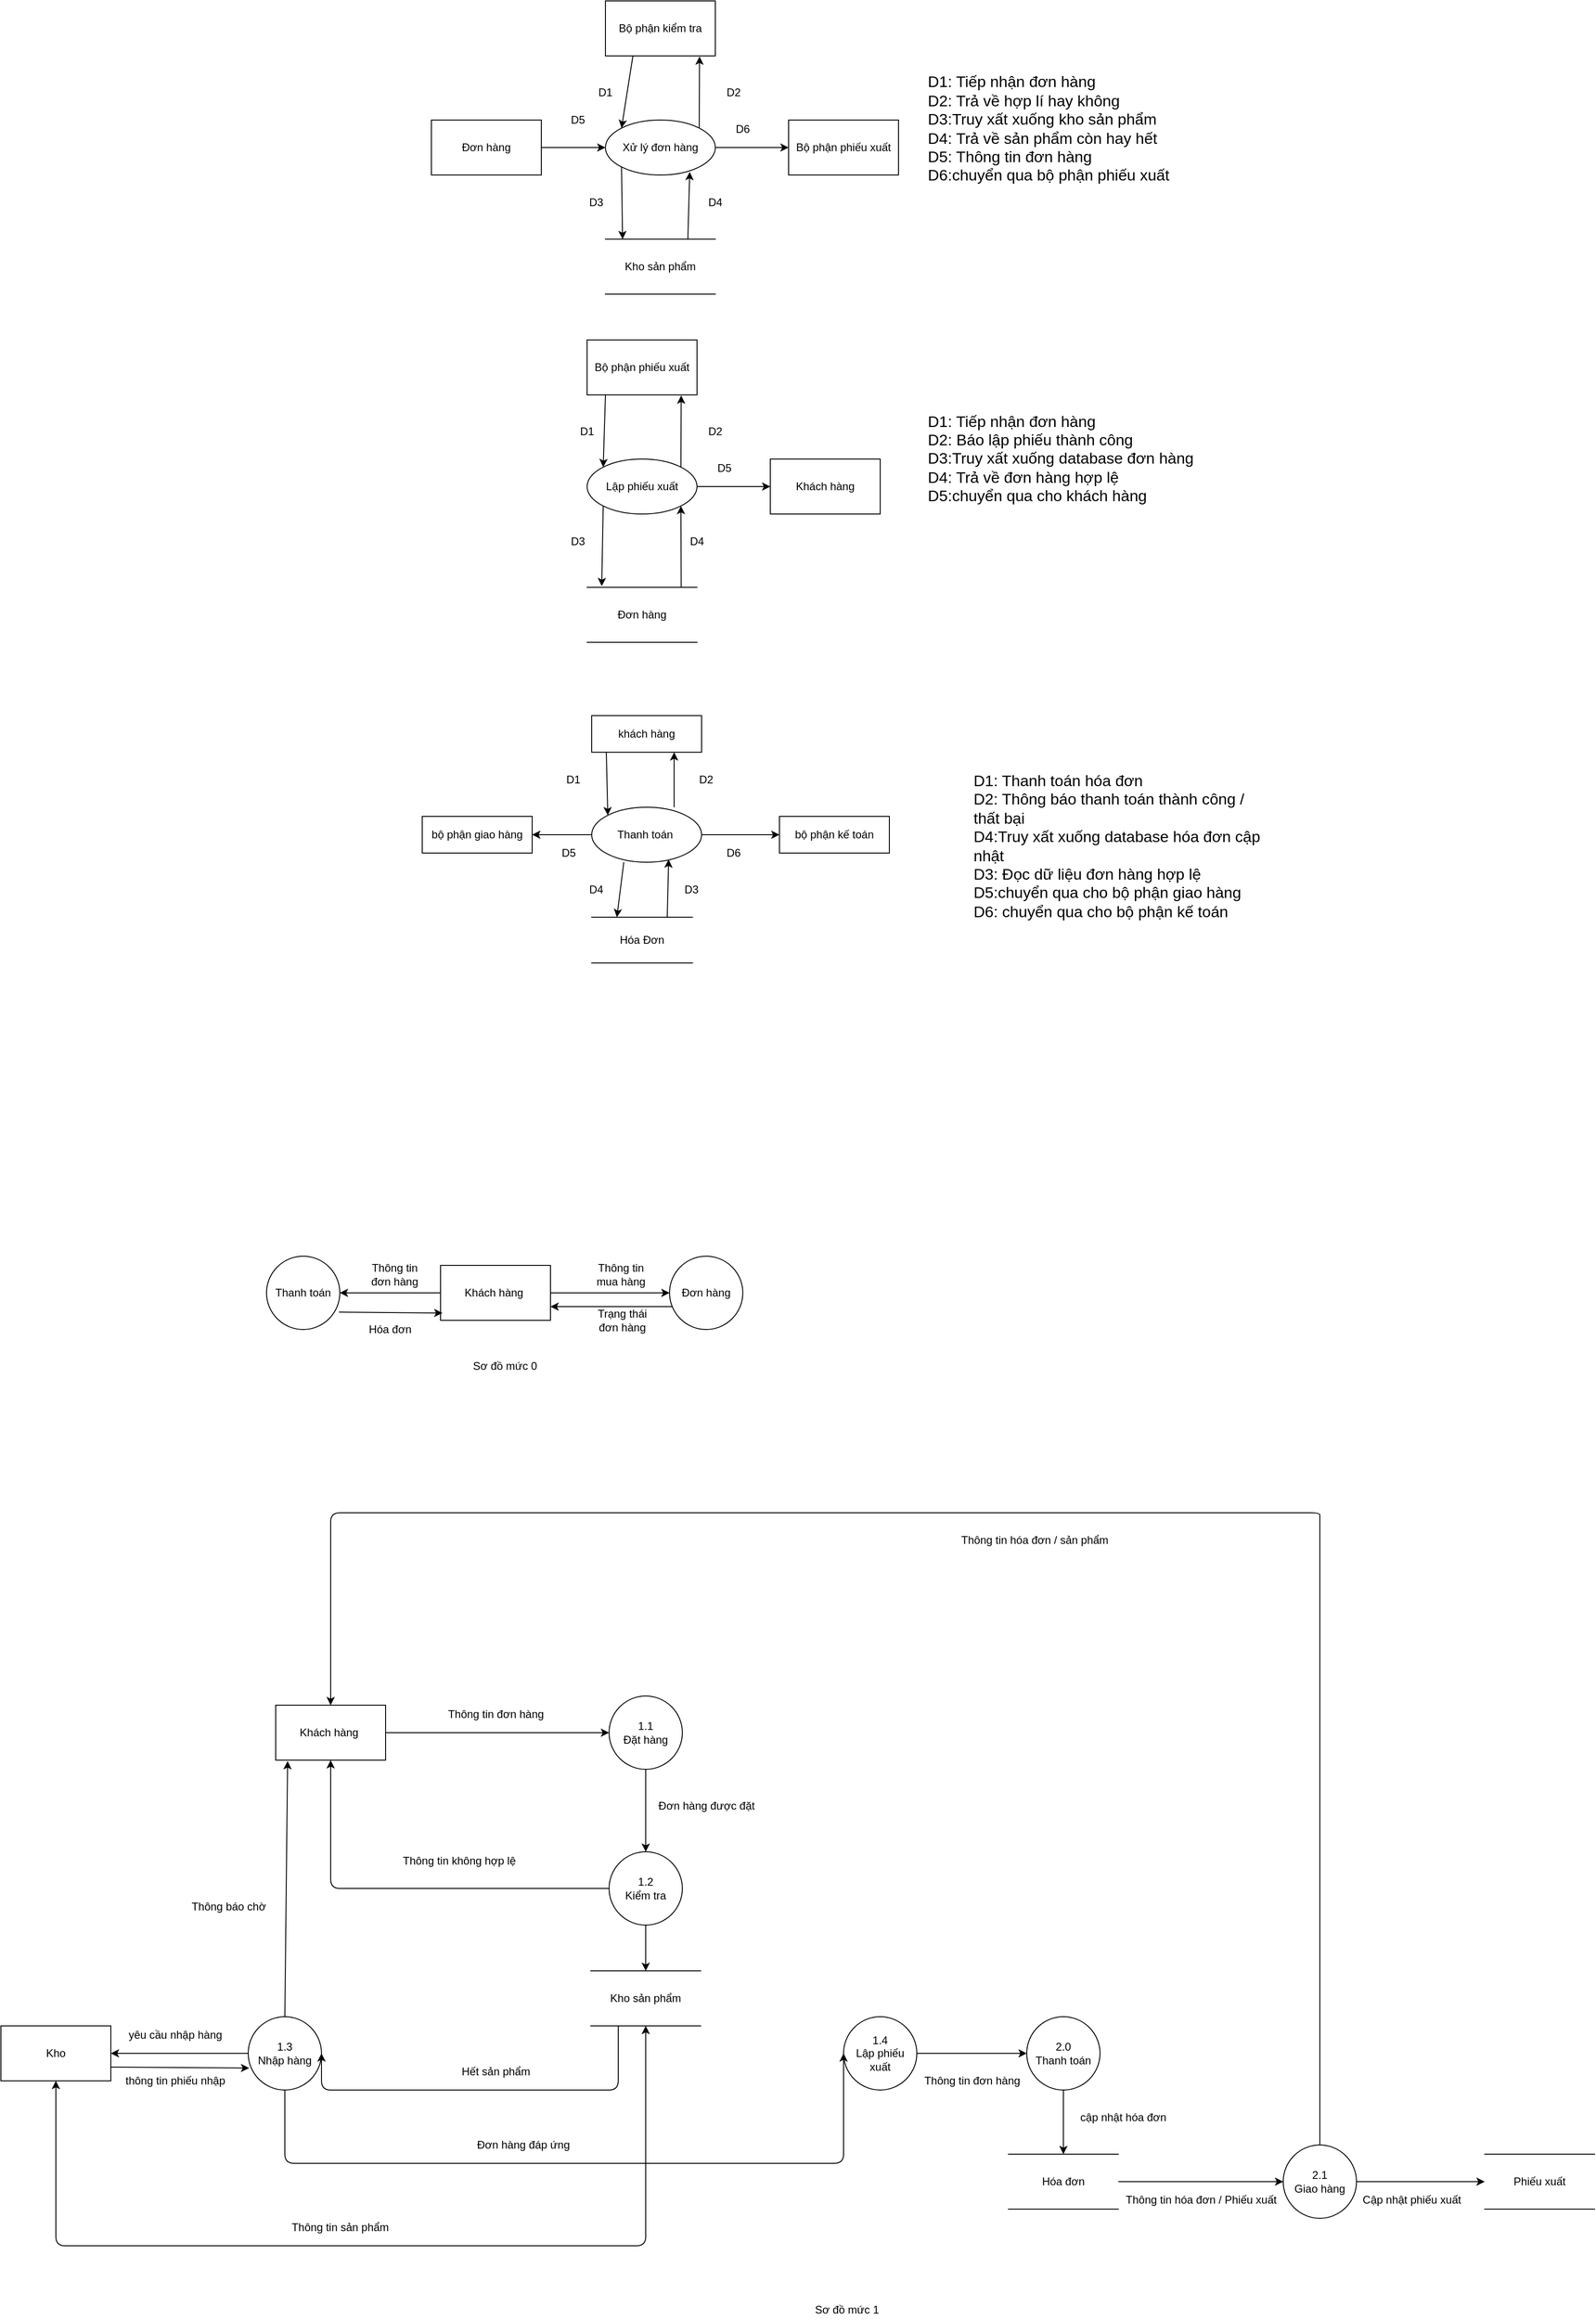 <mxfile version="13.9.1" type="device"><diagram id="bgqmXhsrv_q2P5eaUpxD" name="Page-1"><mxGraphModel dx="2147" dy="2864" grid="1" gridSize="10" guides="1" tooltips="1" connect="1" arrows="1" fold="1" page="1" pageScale="1" pageWidth="827" pageHeight="1169" math="0" shadow="0"><root><mxCell id="0"/><mxCell id="1" parent="0"/><mxCell id="6-ehB5AVo-i3XVmcm-eD-2" value="Khách hàng&amp;nbsp;" style="rounded=0;whiteSpace=wrap;html=1;" vertex="1" parent="1"><mxGeometry x="230" y="170" width="120" height="60" as="geometry"/></mxCell><mxCell id="6-ehB5AVo-i3XVmcm-eD-5" value="Thanh toán" style="ellipse;whiteSpace=wrap;html=1;aspect=fixed;" vertex="1" parent="1"><mxGeometry x="40" y="160" width="80" height="80" as="geometry"/></mxCell><mxCell id="6-ehB5AVo-i3XVmcm-eD-6" value="Đơn hàng" style="ellipse;whiteSpace=wrap;html=1;aspect=fixed;" vertex="1" parent="1"><mxGeometry x="480" y="160" width="80" height="80" as="geometry"/></mxCell><mxCell id="6-ehB5AVo-i3XVmcm-eD-7" value="" style="endArrow=classic;html=1;exitX=0;exitY=0.5;exitDx=0;exitDy=0;entryX=1;entryY=0.5;entryDx=0;entryDy=0;" edge="1" parent="1" source="6-ehB5AVo-i3XVmcm-eD-2" target="6-ehB5AVo-i3XVmcm-eD-5"><mxGeometry width="50" height="50" relative="1" as="geometry"><mxPoint x="220" y="300" as="sourcePoint"/><mxPoint x="270" y="250" as="targetPoint"/></mxGeometry></mxCell><mxCell id="6-ehB5AVo-i3XVmcm-eD-8" value="" style="endArrow=classic;html=1;exitX=1;exitY=0.5;exitDx=0;exitDy=0;entryX=0;entryY=0.5;entryDx=0;entryDy=0;" edge="1" parent="1" source="6-ehB5AVo-i3XVmcm-eD-2" target="6-ehB5AVo-i3XVmcm-eD-6"><mxGeometry width="50" height="50" relative="1" as="geometry"><mxPoint x="220" y="300" as="sourcePoint"/><mxPoint x="270" y="250" as="targetPoint"/></mxGeometry></mxCell><mxCell id="6-ehB5AVo-i3XVmcm-eD-9" value="Thông tin đơn hàng" style="text;html=1;strokeColor=none;fillColor=none;align=center;verticalAlign=middle;whiteSpace=wrap;rounded=0;" vertex="1" parent="1"><mxGeometry x="150" y="170" width="60" height="20" as="geometry"/></mxCell><mxCell id="6-ehB5AVo-i3XVmcm-eD-10" value="" style="endArrow=classic;html=1;exitX=0.988;exitY=0.763;exitDx=0;exitDy=0;entryX=0.017;entryY=0.867;entryDx=0;entryDy=0;entryPerimeter=0;exitPerimeter=0;" edge="1" parent="1" source="6-ehB5AVo-i3XVmcm-eD-5" target="6-ehB5AVo-i3XVmcm-eD-2"><mxGeometry width="50" height="50" relative="1" as="geometry"><mxPoint x="220" y="280" as="sourcePoint"/><mxPoint x="270" y="230" as="targetPoint"/></mxGeometry></mxCell><mxCell id="6-ehB5AVo-i3XVmcm-eD-11" value="Hóa đơn" style="text;html=1;strokeColor=none;fillColor=none;align=center;verticalAlign=middle;whiteSpace=wrap;rounded=0;" vertex="1" parent="1"><mxGeometry x="150" y="230" width="50" height="20" as="geometry"/></mxCell><mxCell id="6-ehB5AVo-i3XVmcm-eD-12" value="Thông tin mua hàng" style="text;html=1;strokeColor=none;fillColor=none;align=center;verticalAlign=middle;whiteSpace=wrap;rounded=0;" vertex="1" parent="1"><mxGeometry x="394" y="170" width="66" height="20" as="geometry"/></mxCell><mxCell id="6-ehB5AVo-i3XVmcm-eD-13" value="" style="endArrow=classic;html=1;entryX=1;entryY=0.75;entryDx=0;entryDy=0;exitX=0.038;exitY=0.688;exitDx=0;exitDy=0;exitPerimeter=0;" edge="1" parent="1" source="6-ehB5AVo-i3XVmcm-eD-6" target="6-ehB5AVo-i3XVmcm-eD-2"><mxGeometry width="50" height="50" relative="1" as="geometry"><mxPoint x="220" y="250" as="sourcePoint"/><mxPoint x="270" y="200" as="targetPoint"/></mxGeometry></mxCell><mxCell id="6-ehB5AVo-i3XVmcm-eD-14" value="Trạng thái đơn hàng" style="text;html=1;strokeColor=none;fillColor=none;align=center;verticalAlign=middle;whiteSpace=wrap;rounded=0;" vertex="1" parent="1"><mxGeometry x="397" y="220" width="63" height="20" as="geometry"/></mxCell><mxCell id="6-ehB5AVo-i3XVmcm-eD-16" value="Khách hàng&amp;nbsp;" style="rounded=0;whiteSpace=wrap;html=1;" vertex="1" parent="1"><mxGeometry x="50" y="650" width="120" height="60" as="geometry"/></mxCell><mxCell id="6-ehB5AVo-i3XVmcm-eD-17" value="Sơ đồ mức 1&amp;nbsp;" style="text;html=1;align=center;verticalAlign=middle;resizable=0;points=[];autosize=1;" vertex="1" parent="1"><mxGeometry x="630" y="1300" width="90" height="20" as="geometry"/></mxCell><mxCell id="6-ehB5AVo-i3XVmcm-eD-18" value="1.1&lt;br&gt;Đặt hàng" style="ellipse;whiteSpace=wrap;html=1;aspect=fixed;" vertex="1" parent="1"><mxGeometry x="414" y="640" width="80" height="80" as="geometry"/></mxCell><mxCell id="6-ehB5AVo-i3XVmcm-eD-19" value="" style="endArrow=classic;html=1;exitX=1;exitY=0.5;exitDx=0;exitDy=0;entryX=0;entryY=0.5;entryDx=0;entryDy=0;" edge="1" parent="1" source="6-ehB5AVo-i3XVmcm-eD-16" target="6-ehB5AVo-i3XVmcm-eD-18"><mxGeometry width="50" height="50" relative="1" as="geometry"><mxPoint x="220" y="710" as="sourcePoint"/><mxPoint x="270" y="660" as="targetPoint"/></mxGeometry></mxCell><mxCell id="6-ehB5AVo-i3XVmcm-eD-20" value="Thông tin đơn hàng" style="text;html=1;align=center;verticalAlign=middle;resizable=0;points=[];autosize=1;" vertex="1" parent="1"><mxGeometry x="230" y="650" width="120" height="20" as="geometry"/></mxCell><mxCell id="6-ehB5AVo-i3XVmcm-eD-21" value="1.2&lt;br&gt;Kiểm tra" style="ellipse;whiteSpace=wrap;html=1;aspect=fixed;" vertex="1" parent="1"><mxGeometry x="414" y="810" width="80" height="80" as="geometry"/></mxCell><mxCell id="6-ehB5AVo-i3XVmcm-eD-22" value="" style="endArrow=classic;html=1;exitX=0.5;exitY=1;exitDx=0;exitDy=0;entryX=0.5;entryY=0;entryDx=0;entryDy=0;" edge="1" parent="1" source="6-ehB5AVo-i3XVmcm-eD-18" target="6-ehB5AVo-i3XVmcm-eD-21"><mxGeometry width="50" height="50" relative="1" as="geometry"><mxPoint x="220" y="720" as="sourcePoint"/><mxPoint x="270" y="670" as="targetPoint"/></mxGeometry></mxCell><mxCell id="6-ehB5AVo-i3XVmcm-eD-23" value="Đơn hàng được đặt" style="text;html=1;align=center;verticalAlign=middle;resizable=0;points=[];autosize=1;" vertex="1" parent="1"><mxGeometry x="460" y="750" width="120" height="20" as="geometry"/></mxCell><mxCell id="6-ehB5AVo-i3XVmcm-eD-24" value="" style="endArrow=classic;html=1;exitX=0.5;exitY=1;exitDx=0;exitDy=0;" edge="1" parent="1" source="6-ehB5AVo-i3XVmcm-eD-21" target="6-ehB5AVo-i3XVmcm-eD-25"><mxGeometry width="50" height="50" relative="1" as="geometry"><mxPoint x="220" y="920" as="sourcePoint"/><mxPoint x="454" y="940" as="targetPoint"/></mxGeometry></mxCell><mxCell id="6-ehB5AVo-i3XVmcm-eD-25" value="Kho sản phẩm" style="shape=partialRectangle;whiteSpace=wrap;html=1;left=0;right=0;fillColor=none;" vertex="1" parent="1"><mxGeometry x="394" y="940" width="120" height="60" as="geometry"/></mxCell><mxCell id="6-ehB5AVo-i3XVmcm-eD-26" value="" style="endArrow=classic;html=1;exitX=0;exitY=0.5;exitDx=0;exitDy=0;entryX=0.5;entryY=1;entryDx=0;entryDy=0;" edge="1" parent="1" source="6-ehB5AVo-i3XVmcm-eD-21" target="6-ehB5AVo-i3XVmcm-eD-16"><mxGeometry width="50" height="50" relative="1" as="geometry"><mxPoint x="220" y="820" as="sourcePoint"/><mxPoint x="270" y="770" as="targetPoint"/><Array as="points"><mxPoint x="110" y="850"/></Array></mxGeometry></mxCell><mxCell id="6-ehB5AVo-i3XVmcm-eD-27" value="Thông tin không hợp lệ" style="text;html=1;align=center;verticalAlign=middle;resizable=0;points=[];autosize=1;" vertex="1" parent="1"><mxGeometry x="180" y="810" width="140" height="20" as="geometry"/></mxCell><mxCell id="6-ehB5AVo-i3XVmcm-eD-30" value="Hết sản phẩm" style="text;html=1;align=center;verticalAlign=middle;resizable=0;points=[];autosize=1;" vertex="1" parent="1"><mxGeometry x="245" y="1040" width="90" height="20" as="geometry"/></mxCell><mxCell id="6-ehB5AVo-i3XVmcm-eD-31" value="1.3&lt;br&gt;Nhập hàng" style="ellipse;whiteSpace=wrap;html=1;aspect=fixed;" vertex="1" parent="1"><mxGeometry x="20" y="990" width="80" height="80" as="geometry"/></mxCell><mxCell id="6-ehB5AVo-i3XVmcm-eD-32" value="" style="endArrow=classic;html=1;exitX=0.5;exitY=0;exitDx=0;exitDy=0;" edge="1" parent="1" source="6-ehB5AVo-i3XVmcm-eD-31"><mxGeometry width="50" height="50" relative="1" as="geometry"><mxPoint x="90" y="930" as="sourcePoint"/><mxPoint x="63" y="711" as="targetPoint"/></mxGeometry></mxCell><mxCell id="6-ehB5AVo-i3XVmcm-eD-33" value="Thông báo chờ&amp;nbsp;" style="text;html=1;align=center;verticalAlign=middle;resizable=0;points=[];autosize=1;" vertex="1" parent="1"><mxGeometry x="-50" y="860" width="100" height="20" as="geometry"/></mxCell><mxCell id="6-ehB5AVo-i3XVmcm-eD-34" value="" style="endArrow=classic;html=1;exitX=0;exitY=0.5;exitDx=0;exitDy=0;entryX=1;entryY=0.5;entryDx=0;entryDy=0;" edge="1" parent="1" source="6-ehB5AVo-i3XVmcm-eD-31" target="6-ehB5AVo-i3XVmcm-eD-36"><mxGeometry width="50" height="50" relative="1" as="geometry"><mxPoint x="90" y="930" as="sourcePoint"/><mxPoint x="-130" y="1030" as="targetPoint"/></mxGeometry></mxCell><mxCell id="6-ehB5AVo-i3XVmcm-eD-36" value="Kho" style="rounded=0;whiteSpace=wrap;html=1;" vertex="1" parent="1"><mxGeometry x="-250" y="1000" width="120" height="60" as="geometry"/></mxCell><mxCell id="6-ehB5AVo-i3XVmcm-eD-37" value="yêu cầu nhập hàng" style="text;html=1;align=center;verticalAlign=middle;resizable=0;points=[];autosize=1;" vertex="1" parent="1"><mxGeometry x="-120" y="1000" width="120" height="20" as="geometry"/></mxCell><mxCell id="6-ehB5AVo-i3XVmcm-eD-39" value="" style="endArrow=classic;startArrow=classic;html=1;entryX=0.5;entryY=1;entryDx=0;entryDy=0;exitX=0.5;exitY=1;exitDx=0;exitDy=0;" edge="1" parent="1" source="6-ehB5AVo-i3XVmcm-eD-25" target="6-ehB5AVo-i3XVmcm-eD-36"><mxGeometry width="50" height="50" relative="1" as="geometry"><mxPoint x="-190" y="1140" as="sourcePoint"/><mxPoint x="-90" y="1170" as="targetPoint"/><Array as="points"><mxPoint x="454" y="1240"/><mxPoint x="-190" y="1240"/></Array></mxGeometry></mxCell><mxCell id="6-ehB5AVo-i3XVmcm-eD-41" value="Thông tin sản phẩm" style="text;html=1;align=center;verticalAlign=middle;resizable=0;points=[];autosize=1;" vertex="1" parent="1"><mxGeometry x="55" y="1210" width="130" height="20" as="geometry"/></mxCell><mxCell id="6-ehB5AVo-i3XVmcm-eD-42" value="" style="endArrow=classic;html=1;exitX=1;exitY=0.75;exitDx=0;exitDy=0;entryX=0.013;entryY=0.7;entryDx=0;entryDy=0;entryPerimeter=0;" edge="1" parent="1" source="6-ehB5AVo-i3XVmcm-eD-36" target="6-ehB5AVo-i3XVmcm-eD-31"><mxGeometry width="50" height="50" relative="1" as="geometry"><mxPoint x="130" y="1120" as="sourcePoint"/><mxPoint x="180" y="1070" as="targetPoint"/></mxGeometry></mxCell><mxCell id="6-ehB5AVo-i3XVmcm-eD-43" value="thông tin phiếu nhập" style="text;html=1;align=center;verticalAlign=middle;resizable=0;points=[];autosize=1;" vertex="1" parent="1"><mxGeometry x="-125" y="1050" width="130" height="20" as="geometry"/></mxCell><mxCell id="6-ehB5AVo-i3XVmcm-eD-47" value="1.4&lt;br&gt;Lập phiếu xuất" style="ellipse;whiteSpace=wrap;html=1;aspect=fixed;" vertex="1" parent="1"><mxGeometry x="670" y="990" width="80" height="80" as="geometry"/></mxCell><mxCell id="6-ehB5AVo-i3XVmcm-eD-48" value="" style="edgeStyle=elbowEdgeStyle;elbow=vertical;endArrow=classic;html=1;exitX=0.5;exitY=1;exitDx=0;exitDy=0;entryX=0;entryY=0.5;entryDx=0;entryDy=0;" edge="1" parent="1" source="6-ehB5AVo-i3XVmcm-eD-31" target="6-ehB5AVo-i3XVmcm-eD-47"><mxGeometry width="50" height="50" relative="1" as="geometry"><mxPoint x="450" y="1100" as="sourcePoint"/><mxPoint x="500" y="1050" as="targetPoint"/><Array as="points"><mxPoint x="420" y="1150"/><mxPoint x="630" y="1070"/></Array></mxGeometry></mxCell><mxCell id="6-ehB5AVo-i3XVmcm-eD-49" value="" style="edgeStyle=elbowEdgeStyle;elbow=vertical;endArrow=classic;html=1;exitX=0.25;exitY=1;exitDx=0;exitDy=0;entryX=1;entryY=0.5;entryDx=0;entryDy=0;" edge="1" parent="1" source="6-ehB5AVo-i3XVmcm-eD-25" target="6-ehB5AVo-i3XVmcm-eD-31"><mxGeometry width="50" height="50" relative="1" as="geometry"><mxPoint x="450" y="1100" as="sourcePoint"/><mxPoint x="500" y="1050" as="targetPoint"/><Array as="points"><mxPoint x="260" y="1070"/></Array></mxGeometry></mxCell><mxCell id="6-ehB5AVo-i3XVmcm-eD-50" value="Đơn hàng đáp ứng" style="text;html=1;align=center;verticalAlign=middle;resizable=0;points=[];autosize=1;" vertex="1" parent="1"><mxGeometry x="260" y="1120" width="120" height="20" as="geometry"/></mxCell><mxCell id="6-ehB5AVo-i3XVmcm-eD-51" value="2.0&lt;br&gt;Thanh toán" style="ellipse;whiteSpace=wrap;html=1;aspect=fixed;" vertex="1" parent="1"><mxGeometry x="870" y="990" width="80" height="80" as="geometry"/></mxCell><mxCell id="6-ehB5AVo-i3XVmcm-eD-52" value="" style="endArrow=classic;html=1;entryX=0;entryY=0.5;entryDx=0;entryDy=0;" edge="1" parent="1" target="6-ehB5AVo-i3XVmcm-eD-51"><mxGeometry width="50" height="50" relative="1" as="geometry"><mxPoint x="750" y="1030" as="sourcePoint"/><mxPoint x="780" y="1000" as="targetPoint"/></mxGeometry></mxCell><mxCell id="6-ehB5AVo-i3XVmcm-eD-53" value="Thông tin đơn hàng" style="text;html=1;align=center;verticalAlign=middle;resizable=0;points=[];autosize=1;" vertex="1" parent="1"><mxGeometry x="750" y="1050" width="120" height="20" as="geometry"/></mxCell><mxCell id="6-ehB5AVo-i3XVmcm-eD-54" value="Hóa đơn" style="shape=partialRectangle;whiteSpace=wrap;html=1;left=0;right=0;fillColor=none;" vertex="1" parent="1"><mxGeometry x="850" y="1140" width="120" height="60" as="geometry"/></mxCell><mxCell id="6-ehB5AVo-i3XVmcm-eD-55" value="" style="endArrow=classic;html=1;exitX=0.5;exitY=1;exitDx=0;exitDy=0;entryX=0.5;entryY=0;entryDx=0;entryDy=0;" edge="1" parent="1" source="6-ehB5AVo-i3XVmcm-eD-51" target="6-ehB5AVo-i3XVmcm-eD-54"><mxGeometry width="50" height="50" relative="1" as="geometry"><mxPoint x="730" y="1050" as="sourcePoint"/><mxPoint x="780" y="1000" as="targetPoint"/></mxGeometry></mxCell><mxCell id="6-ehB5AVo-i3XVmcm-eD-56" value="cập nhật hóa đơn" style="text;html=1;align=center;verticalAlign=middle;resizable=0;points=[];autosize=1;" vertex="1" parent="1"><mxGeometry x="920" y="1090" width="110" height="20" as="geometry"/></mxCell><mxCell id="6-ehB5AVo-i3XVmcm-eD-57" value="" style="endArrow=classic;html=1;exitX=1;exitY=0.5;exitDx=0;exitDy=0;entryX=0;entryY=0.5;entryDx=0;entryDy=0;" edge="1" parent="1" source="6-ehB5AVo-i3XVmcm-eD-54" target="6-ehB5AVo-i3XVmcm-eD-58"><mxGeometry width="50" height="50" relative="1" as="geometry"><mxPoint x="1110" y="1050" as="sourcePoint"/><mxPoint x="1140" y="1170" as="targetPoint"/></mxGeometry></mxCell><mxCell id="6-ehB5AVo-i3XVmcm-eD-58" value="2.1&lt;br&gt;Giao hàng&lt;br&gt;" style="ellipse;whiteSpace=wrap;html=1;aspect=fixed;" vertex="1" parent="1"><mxGeometry x="1150" y="1130" width="80" height="80" as="geometry"/></mxCell><mxCell id="6-ehB5AVo-i3XVmcm-eD-59" value="Thông tin hóa đơn / Phiếu xuất" style="text;html=1;align=center;verticalAlign=middle;resizable=0;points=[];autosize=1;" vertex="1" parent="1"><mxGeometry x="970" y="1180" width="180" height="20" as="geometry"/></mxCell><mxCell id="6-ehB5AVo-i3XVmcm-eD-60" value="" style="endArrow=classic;html=1;exitX=1;exitY=0.5;exitDx=0;exitDy=0;entryX=0;entryY=0.5;entryDx=0;entryDy=0;" edge="1" parent="1" source="6-ehB5AVo-i3XVmcm-eD-58" target="6-ehB5AVo-i3XVmcm-eD-61"><mxGeometry width="50" height="50" relative="1" as="geometry"><mxPoint x="1210" y="1050" as="sourcePoint"/><mxPoint x="1320" y="1170" as="targetPoint"/><Array as="points"><mxPoint x="1280" y="1170"/></Array></mxGeometry></mxCell><mxCell id="6-ehB5AVo-i3XVmcm-eD-61" value="Phiếu xuất" style="shape=partialRectangle;whiteSpace=wrap;html=1;left=0;right=0;fillColor=none;" vertex="1" parent="1"><mxGeometry x="1370" y="1140" width="120" height="60" as="geometry"/></mxCell><mxCell id="6-ehB5AVo-i3XVmcm-eD-63" value="Cập nhật phiếu xuất" style="text;html=1;align=center;verticalAlign=middle;resizable=0;points=[];autosize=1;" vertex="1" parent="1"><mxGeometry x="1230" y="1180" width="120" height="20" as="geometry"/></mxCell><mxCell id="6-ehB5AVo-i3XVmcm-eD-64" value="" style="endArrow=classic;html=1;exitX=0.5;exitY=0;exitDx=0;exitDy=0;entryX=0.5;entryY=0;entryDx=0;entryDy=0;" edge="1" parent="1" source="6-ehB5AVo-i3XVmcm-eD-58" target="6-ehB5AVo-i3XVmcm-eD-16"><mxGeometry width="50" height="50" relative="1" as="geometry"><mxPoint x="1210" y="1050" as="sourcePoint"/><mxPoint x="1260" y="1000" as="targetPoint"/><Array as="points"><mxPoint x="1190" y="650"/><mxPoint x="1190" y="450"/><mxPoint x="1190" y="440"/><mxPoint x="110" y="440"/></Array></mxGeometry></mxCell><mxCell id="6-ehB5AVo-i3XVmcm-eD-65" value="Thông tin hóa đơn / sản phẩm&amp;nbsp;" style="text;html=1;align=center;verticalAlign=middle;resizable=0;points=[];autosize=1;" vertex="1" parent="1"><mxGeometry x="790" y="460" width="180" height="20" as="geometry"/></mxCell><mxCell id="6-ehB5AVo-i3XVmcm-eD-66" value="Xử lý đơn hàng" style="ellipse;whiteSpace=wrap;html=1;" vertex="1" parent="1"><mxGeometry x="410" y="-1080" width="120" height="60" as="geometry"/></mxCell><mxCell id="6-ehB5AVo-i3XVmcm-eD-67" value="Đơn hàng" style="rounded=0;whiteSpace=wrap;html=1;" vertex="1" parent="1"><mxGeometry x="220" y="-1080" width="120" height="60" as="geometry"/></mxCell><mxCell id="6-ehB5AVo-i3XVmcm-eD-68" value="Bộ phận phiếu xuất" style="rounded=0;whiteSpace=wrap;html=1;" vertex="1" parent="1"><mxGeometry x="610" y="-1080" width="120" height="60" as="geometry"/></mxCell><mxCell id="6-ehB5AVo-i3XVmcm-eD-69" value="Bộ phận kiểm tra" style="rounded=0;whiteSpace=wrap;html=1;" vertex="1" parent="1"><mxGeometry x="410" y="-1210" width="120" height="60" as="geometry"/></mxCell><mxCell id="6-ehB5AVo-i3XVmcm-eD-70" value="Kho sản phẩm" style="shape=partialRectangle;whiteSpace=wrap;html=1;left=0;right=0;fillColor=none;" vertex="1" parent="1"><mxGeometry x="410" y="-950" width="120" height="60" as="geometry"/></mxCell><mxCell id="6-ehB5AVo-i3XVmcm-eD-71" value="" style="endArrow=classic;html=1;exitX=0;exitY=1;exitDx=0;exitDy=0;entryX=0.156;entryY=0;entryDx=0;entryDy=0;entryPerimeter=0;" edge="1" parent="1" source="6-ehB5AVo-i3XVmcm-eD-66" target="6-ehB5AVo-i3XVmcm-eD-70"><mxGeometry width="50" height="50" relative="1" as="geometry"><mxPoint x="500" y="-1010" as="sourcePoint"/><mxPoint x="550" y="-1060" as="targetPoint"/></mxGeometry></mxCell><mxCell id="6-ehB5AVo-i3XVmcm-eD-72" value="" style="endArrow=classic;html=1;exitX=1;exitY=0.5;exitDx=0;exitDy=0;entryX=0;entryY=0.5;entryDx=0;entryDy=0;" edge="1" parent="1" source="6-ehB5AVo-i3XVmcm-eD-67" target="6-ehB5AVo-i3XVmcm-eD-66"><mxGeometry width="50" height="50" relative="1" as="geometry"><mxPoint x="500" y="-1010" as="sourcePoint"/><mxPoint x="550" y="-1060" as="targetPoint"/></mxGeometry></mxCell><mxCell id="6-ehB5AVo-i3XVmcm-eD-73" value="" style="endArrow=classic;html=1;exitX=1;exitY=0.5;exitDx=0;exitDy=0;entryX=0;entryY=0.5;entryDx=0;entryDy=0;" edge="1" parent="1" source="6-ehB5AVo-i3XVmcm-eD-66" target="6-ehB5AVo-i3XVmcm-eD-68"><mxGeometry width="50" height="50" relative="1" as="geometry"><mxPoint x="500" y="-1010" as="sourcePoint"/><mxPoint x="550" y="-1060" as="targetPoint"/></mxGeometry></mxCell><mxCell id="6-ehB5AVo-i3XVmcm-eD-74" value="" style="endArrow=classic;html=1;exitX=0.25;exitY=1;exitDx=0;exitDy=0;entryX=0;entryY=0;entryDx=0;entryDy=0;" edge="1" parent="1" source="6-ehB5AVo-i3XVmcm-eD-69" target="6-ehB5AVo-i3XVmcm-eD-66"><mxGeometry width="50" height="50" relative="1" as="geometry"><mxPoint x="500" y="-1010" as="sourcePoint"/><mxPoint x="550" y="-1060" as="targetPoint"/></mxGeometry></mxCell><mxCell id="6-ehB5AVo-i3XVmcm-eD-75" value="" style="endArrow=classic;html=1;exitX=1;exitY=0;exitDx=0;exitDy=0;entryX=0.856;entryY=1.011;entryDx=0;entryDy=0;entryPerimeter=0;" edge="1" parent="1" source="6-ehB5AVo-i3XVmcm-eD-66" target="6-ehB5AVo-i3XVmcm-eD-69"><mxGeometry width="50" height="50" relative="1" as="geometry"><mxPoint x="500" y="-1010" as="sourcePoint"/><mxPoint x="550" y="-1060" as="targetPoint"/></mxGeometry></mxCell><mxCell id="6-ehB5AVo-i3XVmcm-eD-76" value="" style="endArrow=classic;html=1;exitX=0.75;exitY=0;exitDx=0;exitDy=0;entryX=0.767;entryY=0.944;entryDx=0;entryDy=0;entryPerimeter=0;" edge="1" parent="1" source="6-ehB5AVo-i3XVmcm-eD-70" target="6-ehB5AVo-i3XVmcm-eD-66"><mxGeometry width="50" height="50" relative="1" as="geometry"><mxPoint x="500" y="-1010" as="sourcePoint"/><mxPoint x="550" y="-1060" as="targetPoint"/></mxGeometry></mxCell><mxCell id="6-ehB5AVo-i3XVmcm-eD-77" value="D4" style="text;html=1;strokeColor=none;fillColor=none;align=center;verticalAlign=middle;whiteSpace=wrap;rounded=0;" vertex="1" parent="1"><mxGeometry x="510" y="-1000" width="40" height="20" as="geometry"/></mxCell><mxCell id="6-ehB5AVo-i3XVmcm-eD-78" value="D3" style="text;html=1;strokeColor=none;fillColor=none;align=center;verticalAlign=middle;whiteSpace=wrap;rounded=0;" vertex="1" parent="1"><mxGeometry x="380" y="-1000" width="40" height="20" as="geometry"/></mxCell><mxCell id="6-ehB5AVo-i3XVmcm-eD-79" value="D6" style="text;html=1;strokeColor=none;fillColor=none;align=center;verticalAlign=middle;whiteSpace=wrap;rounded=0;" vertex="1" parent="1"><mxGeometry x="540" y="-1080" width="40" height="20" as="geometry"/></mxCell><mxCell id="6-ehB5AVo-i3XVmcm-eD-80" value="D5" style="text;html=1;strokeColor=none;fillColor=none;align=center;verticalAlign=middle;whiteSpace=wrap;rounded=0;" vertex="1" parent="1"><mxGeometry x="360" y="-1090" width="40" height="20" as="geometry"/></mxCell><mxCell id="6-ehB5AVo-i3XVmcm-eD-81" value="D1" style="text;html=1;strokeColor=none;fillColor=none;align=center;verticalAlign=middle;whiteSpace=wrap;rounded=0;" vertex="1" parent="1"><mxGeometry x="390" y="-1120" width="40" height="20" as="geometry"/></mxCell><mxCell id="6-ehB5AVo-i3XVmcm-eD-82" value="D2" style="text;html=1;strokeColor=none;fillColor=none;align=center;verticalAlign=middle;whiteSpace=wrap;rounded=0;" vertex="1" parent="1"><mxGeometry x="530" y="-1120" width="40" height="20" as="geometry"/></mxCell><mxCell id="6-ehB5AVo-i3XVmcm-eD-83" value="Lập phiếu xuất" style="ellipse;whiteSpace=wrap;html=1;" vertex="1" parent="1"><mxGeometry x="390" y="-710" width="120" height="60" as="geometry"/></mxCell><mxCell id="6-ehB5AVo-i3XVmcm-eD-84" value="Khách hàng" style="rounded=0;whiteSpace=wrap;html=1;" vertex="1" parent="1"><mxGeometry x="590" y="-710" width="120" height="60" as="geometry"/></mxCell><mxCell id="6-ehB5AVo-i3XVmcm-eD-85" value="Bộ phận phiếu xuất" style="rounded=0;whiteSpace=wrap;html=1;" vertex="1" parent="1"><mxGeometry x="390" y="-840" width="120" height="60" as="geometry"/></mxCell><mxCell id="6-ehB5AVo-i3XVmcm-eD-86" value="" style="endArrow=classic;html=1;exitX=0;exitY=1;exitDx=0;exitDy=0;entryX=0.133;entryY=-0.022;entryDx=0;entryDy=0;entryPerimeter=0;" edge="1" parent="1" source="6-ehB5AVo-i3XVmcm-eD-83" target="6-ehB5AVo-i3XVmcm-eD-95"><mxGeometry width="50" height="50" relative="1" as="geometry"><mxPoint x="480" y="-640" as="sourcePoint"/><mxPoint x="408.72" y="-580" as="targetPoint"/></mxGeometry></mxCell><mxCell id="6-ehB5AVo-i3XVmcm-eD-87" value="" style="endArrow=classic;html=1;exitX=1;exitY=0.5;exitDx=0;exitDy=0;entryX=0;entryY=0.5;entryDx=0;entryDy=0;" edge="1" parent="1" source="6-ehB5AVo-i3XVmcm-eD-83" target="6-ehB5AVo-i3XVmcm-eD-84"><mxGeometry width="50" height="50" relative="1" as="geometry"><mxPoint x="480" y="-640" as="sourcePoint"/><mxPoint x="530" y="-690" as="targetPoint"/></mxGeometry></mxCell><mxCell id="6-ehB5AVo-i3XVmcm-eD-88" value="" style="endArrow=classic;html=1;exitX=0.167;exitY=1;exitDx=0;exitDy=0;entryX=0;entryY=0;entryDx=0;entryDy=0;exitPerimeter=0;" edge="1" parent="1" source="6-ehB5AVo-i3XVmcm-eD-85" target="6-ehB5AVo-i3XVmcm-eD-83"><mxGeometry width="50" height="50" relative="1" as="geometry"><mxPoint x="480" y="-640" as="sourcePoint"/><mxPoint x="530" y="-690" as="targetPoint"/></mxGeometry></mxCell><mxCell id="6-ehB5AVo-i3XVmcm-eD-89" value="" style="endArrow=classic;html=1;exitX=1;exitY=0;exitDx=0;exitDy=0;entryX=0.856;entryY=1.011;entryDx=0;entryDy=0;entryPerimeter=0;" edge="1" parent="1" source="6-ehB5AVo-i3XVmcm-eD-83" target="6-ehB5AVo-i3XVmcm-eD-85"><mxGeometry width="50" height="50" relative="1" as="geometry"><mxPoint x="480" y="-640" as="sourcePoint"/><mxPoint x="530" y="-690" as="targetPoint"/></mxGeometry></mxCell><mxCell id="6-ehB5AVo-i3XVmcm-eD-90" value="D4" style="text;html=1;strokeColor=none;fillColor=none;align=center;verticalAlign=middle;whiteSpace=wrap;rounded=0;" vertex="1" parent="1"><mxGeometry x="490" y="-630" width="40" height="20" as="geometry"/></mxCell><mxCell id="6-ehB5AVo-i3XVmcm-eD-91" value="D3" style="text;html=1;strokeColor=none;fillColor=none;align=center;verticalAlign=middle;whiteSpace=wrap;rounded=0;" vertex="1" parent="1"><mxGeometry x="360" y="-630" width="40" height="20" as="geometry"/></mxCell><mxCell id="6-ehB5AVo-i3XVmcm-eD-92" value="D5" style="text;html=1;strokeColor=none;fillColor=none;align=center;verticalAlign=middle;whiteSpace=wrap;rounded=0;" vertex="1" parent="1"><mxGeometry x="520" y="-710" width="40" height="20" as="geometry"/></mxCell><mxCell id="6-ehB5AVo-i3XVmcm-eD-93" value="D1" style="text;html=1;strokeColor=none;fillColor=none;align=center;verticalAlign=middle;whiteSpace=wrap;rounded=0;" vertex="1" parent="1"><mxGeometry x="370" y="-750" width="40" height="20" as="geometry"/></mxCell><mxCell id="6-ehB5AVo-i3XVmcm-eD-94" value="D2" style="text;html=1;strokeColor=none;fillColor=none;align=center;verticalAlign=middle;whiteSpace=wrap;rounded=0;" vertex="1" parent="1"><mxGeometry x="510" y="-750" width="40" height="20" as="geometry"/></mxCell><mxCell id="6-ehB5AVo-i3XVmcm-eD-95" value="Đơn hàng" style="shape=partialRectangle;whiteSpace=wrap;html=1;left=0;right=0;fillColor=none;" vertex="1" parent="1"><mxGeometry x="390" y="-570" width="120" height="60" as="geometry"/></mxCell><mxCell id="6-ehB5AVo-i3XVmcm-eD-96" value="" style="endArrow=classic;html=1;entryX=1;entryY=1;entryDx=0;entryDy=0;exitX=0.856;exitY=0;exitDx=0;exitDy=0;exitPerimeter=0;" edge="1" parent="1" source="6-ehB5AVo-i3XVmcm-eD-95" target="6-ehB5AVo-i3XVmcm-eD-83"><mxGeometry width="50" height="50" relative="1" as="geometry"><mxPoint x="480" y="-500" as="sourcePoint"/><mxPoint x="530" y="-550" as="targetPoint"/></mxGeometry></mxCell><mxCell id="6-ehB5AVo-i3XVmcm-eD-97" value="&lt;div style=&quot;font-size: 17px&quot;&gt;&lt;font style=&quot;font-size: 17px&quot;&gt;D1: Tiếp nhận đơn hàng&lt;/font&gt;&lt;/div&gt;&lt;div style=&quot;font-size: 17px&quot;&gt;&lt;span&gt;&lt;font style=&quot;font-size: 17px&quot;&gt;D2: Trả về hợp lí hay không&amp;nbsp;&lt;/font&gt;&lt;/span&gt;&lt;/div&gt;&lt;div style=&quot;font-size: 17px&quot;&gt;&lt;span&gt;&lt;font style=&quot;font-size: 17px&quot;&gt;D3:Truy xất xuống kho sản phẩm&lt;/font&gt;&lt;/span&gt;&lt;/div&gt;&lt;font style=&quot;font-size: 17px&quot;&gt;D4: Trả về sản phẩm còn hay hết&lt;br&gt;D5: Thông tin đơn hàng&lt;br&gt;D6:chuyển qua bộ phận phiếu xuất&lt;/font&gt;" style="text;html=1;strokeColor=none;fillColor=none;align=left;verticalAlign=middle;whiteSpace=wrap;rounded=0;" vertex="1" parent="1"><mxGeometry x="760" y="-1145" width="320" height="150" as="geometry"/></mxCell><mxCell id="6-ehB5AVo-i3XVmcm-eD-98" value="&lt;div style=&quot;font-size: 17px&quot;&gt;&lt;font style=&quot;font-size: 17px&quot;&gt;D1: Tiếp nhận đơn hàng&lt;/font&gt;&lt;/div&gt;&lt;div style=&quot;font-size: 17px&quot;&gt;&lt;span&gt;&lt;font style=&quot;font-size: 17px&quot;&gt;D2: Báo lập phiếu thành công&lt;/font&gt;&lt;/span&gt;&lt;/div&gt;&lt;div style=&quot;font-size: 17px&quot;&gt;&lt;span&gt;&lt;font style=&quot;font-size: 17px&quot;&gt;D3:Truy xất xuống database đơn hàng&amp;nbsp;&lt;/font&gt;&lt;/span&gt;&lt;/div&gt;&lt;font style=&quot;font-size: 17px&quot;&gt;D4: Trả về đơn hàng hợp lệ&lt;br&gt;D5:chuyển qua cho khách hàng&lt;/font&gt;" style="text;html=1;strokeColor=none;fillColor=none;align=left;verticalAlign=middle;whiteSpace=wrap;rounded=0;" vertex="1" parent="1"><mxGeometry x="760" y="-785" width="320" height="150" as="geometry"/></mxCell><mxCell id="6-ehB5AVo-i3XVmcm-eD-99" value="khách hàng" style="rounded=0;whiteSpace=wrap;html=1;" vertex="1" parent="1"><mxGeometry x="395" y="-430" width="120" height="40" as="geometry"/></mxCell><mxCell id="6-ehB5AVo-i3XVmcm-eD-100" value="Hóa Đơn" style="shape=partialRectangle;whiteSpace=wrap;html=1;left=0;right=0;fillColor=none;" vertex="1" parent="1"><mxGeometry x="395" y="-210" width="110" height="50" as="geometry"/></mxCell><mxCell id="6-ehB5AVo-i3XVmcm-eD-101" value="bộ phận giao hàng" style="rounded=0;whiteSpace=wrap;html=1;" vertex="1" parent="1"><mxGeometry x="210" y="-320" width="120" height="40" as="geometry"/></mxCell><mxCell id="6-ehB5AVo-i3XVmcm-eD-102" value="bộ phận kế toán" style="rounded=0;whiteSpace=wrap;html=1;" vertex="1" parent="1"><mxGeometry x="600" y="-320" width="120" height="40" as="geometry"/></mxCell><mxCell id="6-ehB5AVo-i3XVmcm-eD-103" value="Thanh toán&amp;nbsp;" style="ellipse;whiteSpace=wrap;html=1;" vertex="1" parent="1"><mxGeometry x="395" y="-330" width="120" height="60" as="geometry"/></mxCell><mxCell id="6-ehB5AVo-i3XVmcm-eD-104" value="" style="endArrow=classic;html=1;exitX=0.133;exitY=1;exitDx=0;exitDy=0;exitPerimeter=0;entryX=0;entryY=0;entryDx=0;entryDy=0;" edge="1" parent="1" source="6-ehB5AVo-i3XVmcm-eD-99" target="6-ehB5AVo-i3XVmcm-eD-103"><mxGeometry width="50" height="50" relative="1" as="geometry"><mxPoint x="320" y="-220" as="sourcePoint"/><mxPoint x="370" y="-270" as="targetPoint"/></mxGeometry></mxCell><mxCell id="6-ehB5AVo-i3XVmcm-eD-105" value="" style="endArrow=classic;html=1;exitX=0.75;exitY=0;exitDx=0;exitDy=0;exitPerimeter=0;entryX=0.75;entryY=1;entryDx=0;entryDy=0;" edge="1" parent="1" source="6-ehB5AVo-i3XVmcm-eD-103" target="6-ehB5AVo-i3XVmcm-eD-99"><mxGeometry width="50" height="50" relative="1" as="geometry"><mxPoint x="320" y="-220" as="sourcePoint"/><mxPoint x="370" y="-270" as="targetPoint"/></mxGeometry></mxCell><mxCell id="6-ehB5AVo-i3XVmcm-eD-106" value="" style="endArrow=classic;html=1;exitX=0;exitY=0.5;exitDx=0;exitDy=0;entryX=1;entryY=0.5;entryDx=0;entryDy=0;" edge="1" parent="1" source="6-ehB5AVo-i3XVmcm-eD-103" target="6-ehB5AVo-i3XVmcm-eD-101"><mxGeometry width="50" height="50" relative="1" as="geometry"><mxPoint x="320" y="-220" as="sourcePoint"/><mxPoint x="370" y="-270" as="targetPoint"/></mxGeometry></mxCell><mxCell id="6-ehB5AVo-i3XVmcm-eD-107" value="" style="endArrow=classic;html=1;entryX=0;entryY=0.5;entryDx=0;entryDy=0;exitX=1;exitY=0.5;exitDx=0;exitDy=0;" edge="1" parent="1" source="6-ehB5AVo-i3XVmcm-eD-103" target="6-ehB5AVo-i3XVmcm-eD-102"><mxGeometry width="50" height="50" relative="1" as="geometry"><mxPoint x="320" y="-220" as="sourcePoint"/><mxPoint x="370" y="-270" as="targetPoint"/></mxGeometry></mxCell><mxCell id="6-ehB5AVo-i3XVmcm-eD-108" value="" style="endArrow=classic;html=1;exitX=0.75;exitY=0;exitDx=0;exitDy=0;entryX=0.7;entryY=0.95;entryDx=0;entryDy=0;entryPerimeter=0;" edge="1" parent="1" source="6-ehB5AVo-i3XVmcm-eD-100" target="6-ehB5AVo-i3XVmcm-eD-103"><mxGeometry width="50" height="50" relative="1" as="geometry"><mxPoint x="320" y="-320" as="sourcePoint"/><mxPoint x="370" y="-370" as="targetPoint"/></mxGeometry></mxCell><mxCell id="6-ehB5AVo-i3XVmcm-eD-109" value="" style="endArrow=classic;html=1;exitX=0.292;exitY=1;exitDx=0;exitDy=0;exitPerimeter=0;entryX=0.25;entryY=0;entryDx=0;entryDy=0;" edge="1" parent="1" source="6-ehB5AVo-i3XVmcm-eD-103" target="6-ehB5AVo-i3XVmcm-eD-100"><mxGeometry width="50" height="50" relative="1" as="geometry"><mxPoint x="320" y="-320" as="sourcePoint"/><mxPoint x="370" y="-370" as="targetPoint"/></mxGeometry></mxCell><mxCell id="6-ehB5AVo-i3XVmcm-eD-110" value="D1" style="text;html=1;strokeColor=none;fillColor=none;align=center;verticalAlign=middle;whiteSpace=wrap;rounded=0;" vertex="1" parent="1"><mxGeometry x="355" y="-370" width="40" height="20" as="geometry"/></mxCell><mxCell id="6-ehB5AVo-i3XVmcm-eD-111" value="D2" style="text;html=1;strokeColor=none;fillColor=none;align=center;verticalAlign=middle;whiteSpace=wrap;rounded=0;" vertex="1" parent="1"><mxGeometry x="500" y="-370" width="40" height="20" as="geometry"/></mxCell><mxCell id="6-ehB5AVo-i3XVmcm-eD-112" value="D5" style="text;html=1;strokeColor=none;fillColor=none;align=center;verticalAlign=middle;whiteSpace=wrap;rounded=0;" vertex="1" parent="1"><mxGeometry x="350" y="-290" width="40" height="20" as="geometry"/></mxCell><mxCell id="6-ehB5AVo-i3XVmcm-eD-113" value="D6" style="text;html=1;strokeColor=none;fillColor=none;align=center;verticalAlign=middle;whiteSpace=wrap;rounded=0;" vertex="1" parent="1"><mxGeometry x="530" y="-290" width="40" height="20" as="geometry"/></mxCell><mxCell id="6-ehB5AVo-i3XVmcm-eD-114" value="D4" style="text;html=1;strokeColor=none;fillColor=none;align=center;verticalAlign=middle;whiteSpace=wrap;rounded=0;" vertex="1" parent="1"><mxGeometry x="380" y="-250" width="40" height="20" as="geometry"/></mxCell><mxCell id="6-ehB5AVo-i3XVmcm-eD-115" value="D3" style="text;html=1;strokeColor=none;fillColor=none;align=center;verticalAlign=middle;whiteSpace=wrap;rounded=0;" vertex="1" parent="1"><mxGeometry x="484" y="-250" width="40" height="20" as="geometry"/></mxCell><mxCell id="6-ehB5AVo-i3XVmcm-eD-116" value="&lt;div style=&quot;font-size: 17px&quot;&gt;&lt;font style=&quot;font-size: 17px&quot;&gt;D1: Thanh toán hóa đơn&amp;nbsp;&lt;/font&gt;&lt;/div&gt;&lt;div style=&quot;font-size: 17px&quot;&gt;&lt;span&gt;&lt;font style=&quot;font-size: 17px&quot;&gt;D2: Thông báo thanh toán thành công / thất bại&lt;/font&gt;&lt;/span&gt;&lt;/div&gt;&lt;div style=&quot;font-size: 17px&quot;&gt;&lt;span&gt;&lt;font style=&quot;font-size: 17px&quot;&gt;D4:Truy xất xuống database hóa đơn cập nhật&lt;/font&gt;&lt;/span&gt;&lt;/div&gt;&lt;font style=&quot;font-size: 17px&quot;&gt;D3: Đọc dữ liệu đơn hàng hợp lệ&lt;br&gt;D5:chuyển qua cho bộ phận giao hàng&lt;br&gt;D6: chuyển qua cho bộ phận kế toán&amp;nbsp;&lt;br&gt;&lt;/font&gt;" style="text;html=1;strokeColor=none;fillColor=none;align=left;verticalAlign=middle;whiteSpace=wrap;rounded=0;" vertex="1" parent="1"><mxGeometry x="810" y="-375" width="320" height="175" as="geometry"/></mxCell><mxCell id="6-ehB5AVo-i3XVmcm-eD-117" value="Sơ đồ mức 0" style="text;html=1;align=center;verticalAlign=middle;resizable=0;points=[];autosize=1;" vertex="1" parent="1"><mxGeometry x="255" y="270" width="90" height="20" as="geometry"/></mxCell></root></mxGraphModel></diagram></mxfile>